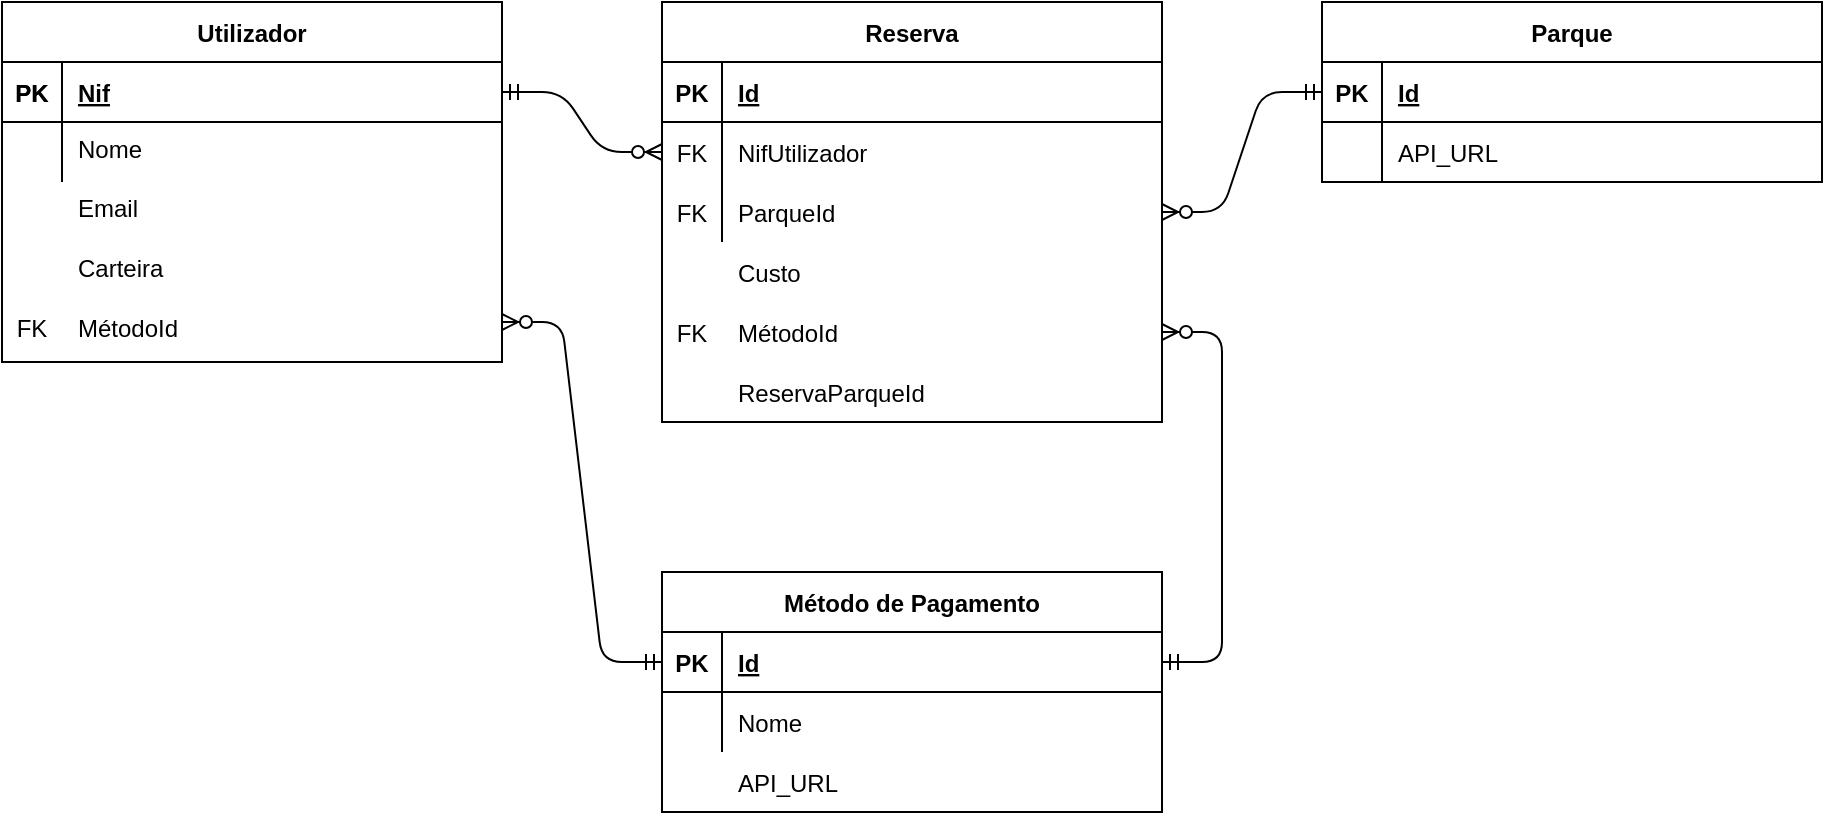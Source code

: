 <mxfile version="14.1.8" type="device"><diagram id="R2lEEEUBdFMjLlhIrx00" name="Page-1"><mxGraphModel dx="2568" dy="685" grid="1" gridSize="10" guides="1" tooltips="1" connect="1" arrows="1" fold="1" page="1" pageScale="1" pageWidth="850" pageHeight="1100" math="0" shadow="0" extFonts="Permanent Marker^https://fonts.googleapis.com/css?family=Permanent+Marker"><root><mxCell id="0"/><mxCell id="1" parent="0"/><mxCell id="C-vyLk0tnHw3VtMMgP7b-13" value="Reserva" style="shape=table;startSize=30;container=1;collapsible=1;childLayout=tableLayout;fixedRows=1;rowLines=0;fontStyle=1;align=center;resizeLast=1;" parent="1" vertex="1"><mxGeometry x="-140" y="260" width="250" height="210" as="geometry"/></mxCell><mxCell id="C-vyLk0tnHw3VtMMgP7b-14" value="" style="shape=partialRectangle;collapsible=0;dropTarget=0;pointerEvents=0;fillColor=none;points=[[0,0.5],[1,0.5]];portConstraint=eastwest;top=0;left=0;right=0;bottom=1;" parent="C-vyLk0tnHw3VtMMgP7b-13" vertex="1"><mxGeometry y="30" width="250" height="30" as="geometry"/></mxCell><mxCell id="C-vyLk0tnHw3VtMMgP7b-15" value="PK" style="shape=partialRectangle;overflow=hidden;connectable=0;fillColor=none;top=0;left=0;bottom=0;right=0;fontStyle=1;" parent="C-vyLk0tnHw3VtMMgP7b-14" vertex="1"><mxGeometry width="30" height="30" as="geometry"/></mxCell><mxCell id="C-vyLk0tnHw3VtMMgP7b-16" value="Id" style="shape=partialRectangle;overflow=hidden;connectable=0;fillColor=none;top=0;left=0;bottom=0;right=0;align=left;spacingLeft=6;fontStyle=5;" parent="C-vyLk0tnHw3VtMMgP7b-14" vertex="1"><mxGeometry x="30" width="220" height="30" as="geometry"/></mxCell><mxCell id="C-vyLk0tnHw3VtMMgP7b-17" value="" style="shape=partialRectangle;collapsible=0;dropTarget=0;pointerEvents=0;fillColor=none;points=[[0,0.5],[1,0.5]];portConstraint=eastwest;top=0;left=0;right=0;bottom=0;" parent="C-vyLk0tnHw3VtMMgP7b-13" vertex="1"><mxGeometry y="60" width="250" height="30" as="geometry"/></mxCell><mxCell id="C-vyLk0tnHw3VtMMgP7b-18" value="FK" style="shape=partialRectangle;overflow=hidden;connectable=0;fillColor=none;top=0;left=0;bottom=0;right=0;" parent="C-vyLk0tnHw3VtMMgP7b-17" vertex="1"><mxGeometry width="30" height="30" as="geometry"/></mxCell><mxCell id="C-vyLk0tnHw3VtMMgP7b-19" value="NifUtilizador" style="shape=partialRectangle;overflow=hidden;connectable=0;fillColor=none;top=0;left=0;bottom=0;right=0;align=left;spacingLeft=6;" parent="C-vyLk0tnHw3VtMMgP7b-17" vertex="1"><mxGeometry x="30" width="220" height="30" as="geometry"/></mxCell><mxCell id="C-vyLk0tnHw3VtMMgP7b-20" value="" style="shape=partialRectangle;collapsible=0;dropTarget=0;pointerEvents=0;fillColor=none;points=[[0,0.5],[1,0.5]];portConstraint=eastwest;top=0;left=0;right=0;bottom=0;" parent="C-vyLk0tnHw3VtMMgP7b-13" vertex="1"><mxGeometry y="90" width="250" height="30" as="geometry"/></mxCell><mxCell id="C-vyLk0tnHw3VtMMgP7b-21" value="" style="shape=partialRectangle;overflow=hidden;connectable=0;fillColor=none;top=0;left=0;bottom=0;right=0;" parent="C-vyLk0tnHw3VtMMgP7b-20" vertex="1"><mxGeometry width="30" height="30" as="geometry"/></mxCell><mxCell id="C-vyLk0tnHw3VtMMgP7b-22" value="ParqueId" style="shape=partialRectangle;overflow=hidden;connectable=0;fillColor=none;top=0;left=0;bottom=0;right=0;align=left;spacingLeft=6;" parent="C-vyLk0tnHw3VtMMgP7b-20" vertex="1"><mxGeometry x="30" width="220" height="30" as="geometry"/></mxCell><mxCell id="C-vyLk0tnHw3VtMMgP7b-23" value="Utilizador" style="shape=table;startSize=30;container=1;collapsible=1;childLayout=tableLayout;fixedRows=1;rowLines=0;fontStyle=1;align=center;resizeLast=1;" parent="1" vertex="1"><mxGeometry x="-470" y="260" width="250" height="180" as="geometry"/></mxCell><mxCell id="C-vyLk0tnHw3VtMMgP7b-24" value="" style="shape=partialRectangle;collapsible=0;dropTarget=0;pointerEvents=0;fillColor=none;points=[[0,0.5],[1,0.5]];portConstraint=eastwest;top=0;left=0;right=0;bottom=1;" parent="C-vyLk0tnHw3VtMMgP7b-23" vertex="1"><mxGeometry y="30" width="250" height="30" as="geometry"/></mxCell><mxCell id="C-vyLk0tnHw3VtMMgP7b-25" value="PK" style="shape=partialRectangle;overflow=hidden;connectable=0;fillColor=none;top=0;left=0;bottom=0;right=0;fontStyle=1;" parent="C-vyLk0tnHw3VtMMgP7b-24" vertex="1"><mxGeometry width="30" height="30" as="geometry"/></mxCell><mxCell id="C-vyLk0tnHw3VtMMgP7b-26" value="Nif" style="shape=partialRectangle;overflow=hidden;connectable=0;fillColor=none;top=0;left=0;bottom=0;right=0;align=left;spacingLeft=6;fontStyle=5;" parent="C-vyLk0tnHw3VtMMgP7b-24" vertex="1"><mxGeometry x="30" width="220" height="30" as="geometry"/></mxCell><mxCell id="C-vyLk0tnHw3VtMMgP7b-27" value="" style="shape=partialRectangle;collapsible=0;dropTarget=0;pointerEvents=0;fillColor=none;points=[[0,0.5],[1,0.5]];portConstraint=eastwest;top=0;left=0;right=0;bottom=0;" parent="C-vyLk0tnHw3VtMMgP7b-23" vertex="1"><mxGeometry y="60" width="250" height="30" as="geometry"/></mxCell><mxCell id="C-vyLk0tnHw3VtMMgP7b-28" value="" style="shape=partialRectangle;overflow=hidden;connectable=0;fillColor=none;top=0;left=0;bottom=0;right=0;" parent="C-vyLk0tnHw3VtMMgP7b-27" vertex="1"><mxGeometry width="30" height="30" as="geometry"/></mxCell><mxCell id="C-vyLk0tnHw3VtMMgP7b-29" value="Nome&#10;" style="shape=partialRectangle;overflow=hidden;connectable=0;fillColor=none;top=0;left=0;bottom=0;right=0;align=left;spacingLeft=6;verticalAlign=top;" parent="C-vyLk0tnHw3VtMMgP7b-27" vertex="1"><mxGeometry x="30" width="220" height="30" as="geometry"/></mxCell><mxCell id="uPfniMxNRSNs1C-RDcd4-1" value="Email" style="shape=partialRectangle;overflow=hidden;connectable=0;fillColor=none;top=0;left=0;bottom=0;right=0;align=left;spacingLeft=6;" parent="1" vertex="1"><mxGeometry x="-440" y="347.5" width="220" height="30" as="geometry"/></mxCell><mxCell id="uPfniMxNRSNs1C-RDcd4-10" value="FK" style="shape=partialRectangle;overflow=hidden;connectable=0;fillColor=none;top=0;left=0;bottom=0;right=0;" parent="1" vertex="1"><mxGeometry x="-140" y="350" width="30" height="30" as="geometry"/></mxCell><mxCell id="uPfniMxNRSNs1C-RDcd4-38" value="" style="edgeStyle=entityRelationEdgeStyle;fontSize=12;html=1;endArrow=ERzeroToMany;startArrow=ERmandOne;entryX=0;entryY=0.5;entryDx=0;entryDy=0;startFill=0;endFill=1;exitX=1;exitY=0.5;exitDx=0;exitDy=0;" parent="1" source="C-vyLk0tnHw3VtMMgP7b-24" target="C-vyLk0tnHw3VtMMgP7b-17" edge="1"><mxGeometry width="100" height="100" relative="1" as="geometry"><mxPoint x="-260" y="305" as="sourcePoint"/><mxPoint x="-170" y="235" as="targetPoint"/></mxGeometry></mxCell><mxCell id="H_MGkfjJHt6eu8A_M0wW-10" value="Custo" style="shape=partialRectangle;overflow=hidden;connectable=0;fillColor=none;top=0;left=0;bottom=0;right=0;align=left;spacingLeft=6;" parent="1" vertex="1"><mxGeometry x="-110" y="380" width="220" height="30" as="geometry"/></mxCell><mxCell id="H_MGkfjJHt6eu8A_M0wW-11" value="Carteira" style="shape=partialRectangle;overflow=hidden;connectable=0;fillColor=none;top=0;left=0;bottom=0;right=0;align=left;spacingLeft=6;" parent="1" vertex="1"><mxGeometry x="-440" y="377.5" width="220" height="30" as="geometry"/></mxCell><mxCell id="H_MGkfjJHt6eu8A_M0wW-12" value="MétodoId" style="shape=partialRectangle;overflow=hidden;connectable=0;fillColor=none;top=0;left=0;bottom=0;right=0;align=left;spacingLeft=6;" parent="1" vertex="1"><mxGeometry x="-110" y="410" width="220" height="30" as="geometry"/></mxCell><mxCell id="H_MGkfjJHt6eu8A_M0wW-13" value="MétodoId" style="shape=partialRectangle;overflow=hidden;connectable=0;fillColor=none;top=0;left=0;bottom=0;right=0;align=left;spacingLeft=6;" parent="1" vertex="1"><mxGeometry x="-440" y="407.5" width="220" height="30" as="geometry"/></mxCell><mxCell id="H_MGkfjJHt6eu8A_M0wW-34" value="PK" style="shape=partialRectangle;overflow=hidden;connectable=0;fillColor=none;top=0;left=0;bottom=0;right=0;fontStyle=1;" parent="1" vertex="1"><mxGeometry x="-470" y="290" width="30" height="30" as="geometry"/></mxCell><mxCell id="H_MGkfjJHt6eu8A_M0wW-35" value="" style="shape=partialRectangle;overflow=hidden;connectable=0;fillColor=none;top=0;left=0;bottom=0;right=0;" parent="1" vertex="1"><mxGeometry x="-470" y="320" width="30" height="30" as="geometry"/></mxCell><mxCell id="H_MGkfjJHt6eu8A_M0wW-111" value="Parque" style="shape=table;startSize=30;container=1;collapsible=1;childLayout=tableLayout;fixedRows=1;rowLines=0;fontStyle=1;align=center;resizeLast=1;" parent="1" vertex="1"><mxGeometry x="190" y="260" width="250" height="90" as="geometry"/></mxCell><mxCell id="H_MGkfjJHt6eu8A_M0wW-112" value="" style="shape=partialRectangle;collapsible=0;dropTarget=0;pointerEvents=0;fillColor=none;points=[[0,0.5],[1,0.5]];portConstraint=eastwest;top=0;left=0;right=0;bottom=1;" parent="H_MGkfjJHt6eu8A_M0wW-111" vertex="1"><mxGeometry y="30" width="250" height="30" as="geometry"/></mxCell><mxCell id="H_MGkfjJHt6eu8A_M0wW-113" value="PK" style="shape=partialRectangle;overflow=hidden;connectable=0;fillColor=none;top=0;left=0;bottom=0;right=0;fontStyle=1;" parent="H_MGkfjJHt6eu8A_M0wW-112" vertex="1"><mxGeometry width="30" height="30" as="geometry"/></mxCell><mxCell id="H_MGkfjJHt6eu8A_M0wW-114" value="Id" style="shape=partialRectangle;overflow=hidden;connectable=0;fillColor=none;top=0;left=0;bottom=0;right=0;align=left;spacingLeft=6;fontStyle=5;" parent="H_MGkfjJHt6eu8A_M0wW-112" vertex="1"><mxGeometry x="30" width="220" height="30" as="geometry"/></mxCell><mxCell id="H_MGkfjJHt6eu8A_M0wW-115" value="" style="shape=partialRectangle;collapsible=0;dropTarget=0;pointerEvents=0;fillColor=none;points=[[0,0.5],[1,0.5]];portConstraint=eastwest;top=0;left=0;right=0;bottom=0;" parent="H_MGkfjJHt6eu8A_M0wW-111" vertex="1"><mxGeometry y="60" width="250" height="30" as="geometry"/></mxCell><mxCell id="H_MGkfjJHt6eu8A_M0wW-116" value="" style="shape=partialRectangle;overflow=hidden;connectable=0;fillColor=none;top=0;left=0;bottom=0;right=0;" parent="H_MGkfjJHt6eu8A_M0wW-115" vertex="1"><mxGeometry width="30" height="30" as="geometry"/></mxCell><mxCell id="H_MGkfjJHt6eu8A_M0wW-117" value="" style="shape=partialRectangle;overflow=hidden;connectable=0;fillColor=none;top=0;left=0;bottom=0;right=0;align=left;spacingLeft=6;" parent="H_MGkfjJHt6eu8A_M0wW-115" vertex="1"><mxGeometry x="30" width="220" height="30" as="geometry"/></mxCell><mxCell id="y2zFeEls5KG-QXAh1viX-1" value="API_URL" style="shape=partialRectangle;overflow=hidden;connectable=0;fillColor=none;top=0;left=0;bottom=0;right=0;align=left;spacingLeft=6;" parent="1" vertex="1"><mxGeometry x="220" y="320" width="220" height="30" as="geometry"/></mxCell><mxCell id="VtBUJFhKD9UVIZgG9fQY-17" value="Método de Pagamento" style="shape=table;startSize=30;container=1;collapsible=1;childLayout=tableLayout;fixedRows=1;rowLines=0;fontStyle=1;align=center;resizeLast=1;" parent="1" vertex="1"><mxGeometry x="-140" y="545" width="250" height="120" as="geometry"/></mxCell><mxCell id="VtBUJFhKD9UVIZgG9fQY-18" value="" style="shape=partialRectangle;collapsible=0;dropTarget=0;pointerEvents=0;fillColor=none;points=[[0,0.5],[1,0.5]];portConstraint=eastwest;top=0;left=0;right=0;bottom=1;" parent="VtBUJFhKD9UVIZgG9fQY-17" vertex="1"><mxGeometry y="30" width="250" height="30" as="geometry"/></mxCell><mxCell id="VtBUJFhKD9UVIZgG9fQY-19" value="PK" style="shape=partialRectangle;overflow=hidden;connectable=0;fillColor=none;top=0;left=0;bottom=0;right=0;fontStyle=1;" parent="VtBUJFhKD9UVIZgG9fQY-18" vertex="1"><mxGeometry width="30" height="30" as="geometry"/></mxCell><mxCell id="VtBUJFhKD9UVIZgG9fQY-20" value="Id" style="shape=partialRectangle;overflow=hidden;connectable=0;fillColor=none;top=0;left=0;bottom=0;right=0;align=left;spacingLeft=6;fontStyle=5;" parent="VtBUJFhKD9UVIZgG9fQY-18" vertex="1"><mxGeometry x="30" width="220" height="30" as="geometry"/></mxCell><mxCell id="VtBUJFhKD9UVIZgG9fQY-21" value="" style="shape=partialRectangle;collapsible=0;dropTarget=0;pointerEvents=0;fillColor=none;points=[[0,0.5],[1,0.5]];portConstraint=eastwest;top=0;left=0;right=0;bottom=0;" parent="VtBUJFhKD9UVIZgG9fQY-17" vertex="1"><mxGeometry y="60" width="250" height="30" as="geometry"/></mxCell><mxCell id="VtBUJFhKD9UVIZgG9fQY-22" value="" style="shape=partialRectangle;overflow=hidden;connectable=0;fillColor=none;top=0;left=0;bottom=0;right=0;" parent="VtBUJFhKD9UVIZgG9fQY-21" vertex="1"><mxGeometry width="30" height="30" as="geometry"/></mxCell><mxCell id="VtBUJFhKD9UVIZgG9fQY-23" value="Nome" style="shape=partialRectangle;overflow=hidden;connectable=0;fillColor=none;top=0;left=0;bottom=0;right=0;align=left;spacingLeft=6;" parent="VtBUJFhKD9UVIZgG9fQY-21" vertex="1"><mxGeometry x="30" width="220" height="30" as="geometry"/></mxCell><mxCell id="VtBUJFhKD9UVIZgG9fQY-26" value="FK" style="shape=partialRectangle;overflow=hidden;connectable=0;fillColor=none;top=0;left=0;bottom=0;right=0;" parent="1" vertex="1"><mxGeometry x="-140" y="410" width="30" height="30" as="geometry"/></mxCell><mxCell id="VtBUJFhKD9UVIZgG9fQY-29" value="" style="edgeStyle=entityRelationEdgeStyle;fontSize=12;html=1;endArrow=ERmandOne;startArrow=ERzeroToMany;startFill=1;endFill=0;entryX=0;entryY=0.5;entryDx=0;entryDy=0;" parent="1" target="VtBUJFhKD9UVIZgG9fQY-18" edge="1"><mxGeometry width="100" height="100" relative="1" as="geometry"><mxPoint x="-220" y="420" as="sourcePoint"/><mxPoint x="-140" y="30" as="targetPoint"/></mxGeometry></mxCell><mxCell id="VtBUJFhKD9UVIZgG9fQY-30" value="" style="edgeStyle=entityRelationEdgeStyle;fontSize=12;html=1;endArrow=ERmandOne;startArrow=ERzeroToMany;entryX=1;entryY=0.5;entryDx=0;entryDy=0;startFill=1;endFill=0;" parent="1" target="VtBUJFhKD9UVIZgG9fQY-18" edge="1"><mxGeometry width="100" height="100" relative="1" as="geometry"><mxPoint x="110" y="425" as="sourcePoint"/><mxPoint x="305" y="165" as="targetPoint"/></mxGeometry></mxCell><mxCell id="VtBUJFhKD9UVIZgG9fQY-31" value="FK" style="shape=partialRectangle;overflow=hidden;connectable=0;fillColor=none;top=0;left=0;bottom=0;right=0;" parent="1" vertex="1"><mxGeometry x="-470" y="407.5" width="30" height="30" as="geometry"/></mxCell><mxCell id="lcicw5WhmbjZJDbnkrp3-1" value="" style="edgeStyle=entityRelationEdgeStyle;fontSize=12;html=1;endArrow=ERmandOne;endFill=0;startArrow=ERzeroToMany;exitX=1;exitY=0.5;exitDx=0;exitDy=0;startFill=1;entryX=0;entryY=0.5;entryDx=0;entryDy=0;" parent="1" source="C-vyLk0tnHw3VtMMgP7b-20" target="H_MGkfjJHt6eu8A_M0wW-112" edge="1"><mxGeometry width="100" height="100" relative="1" as="geometry"><mxPoint x="170" y="400" as="sourcePoint"/><mxPoint x="270" y="300" as="targetPoint"/></mxGeometry></mxCell><mxCell id="lcicw5WhmbjZJDbnkrp3-2" value="ReservaParqueId" style="shape=partialRectangle;overflow=hidden;connectable=0;fillColor=none;top=0;left=0;bottom=0;right=0;align=left;spacingLeft=6;" parent="1" vertex="1"><mxGeometry x="-110" y="440" width="220" height="30" as="geometry"/></mxCell><mxCell id="lcicw5WhmbjZJDbnkrp3-4" value="API_URL" style="shape=partialRectangle;overflow=hidden;connectable=0;fillColor=none;top=0;left=0;bottom=0;right=0;align=left;spacingLeft=6;" parent="1" vertex="1"><mxGeometry x="-110" y="635" width="220" height="30" as="geometry"/></mxCell></root></mxGraphModel></diagram></mxfile>